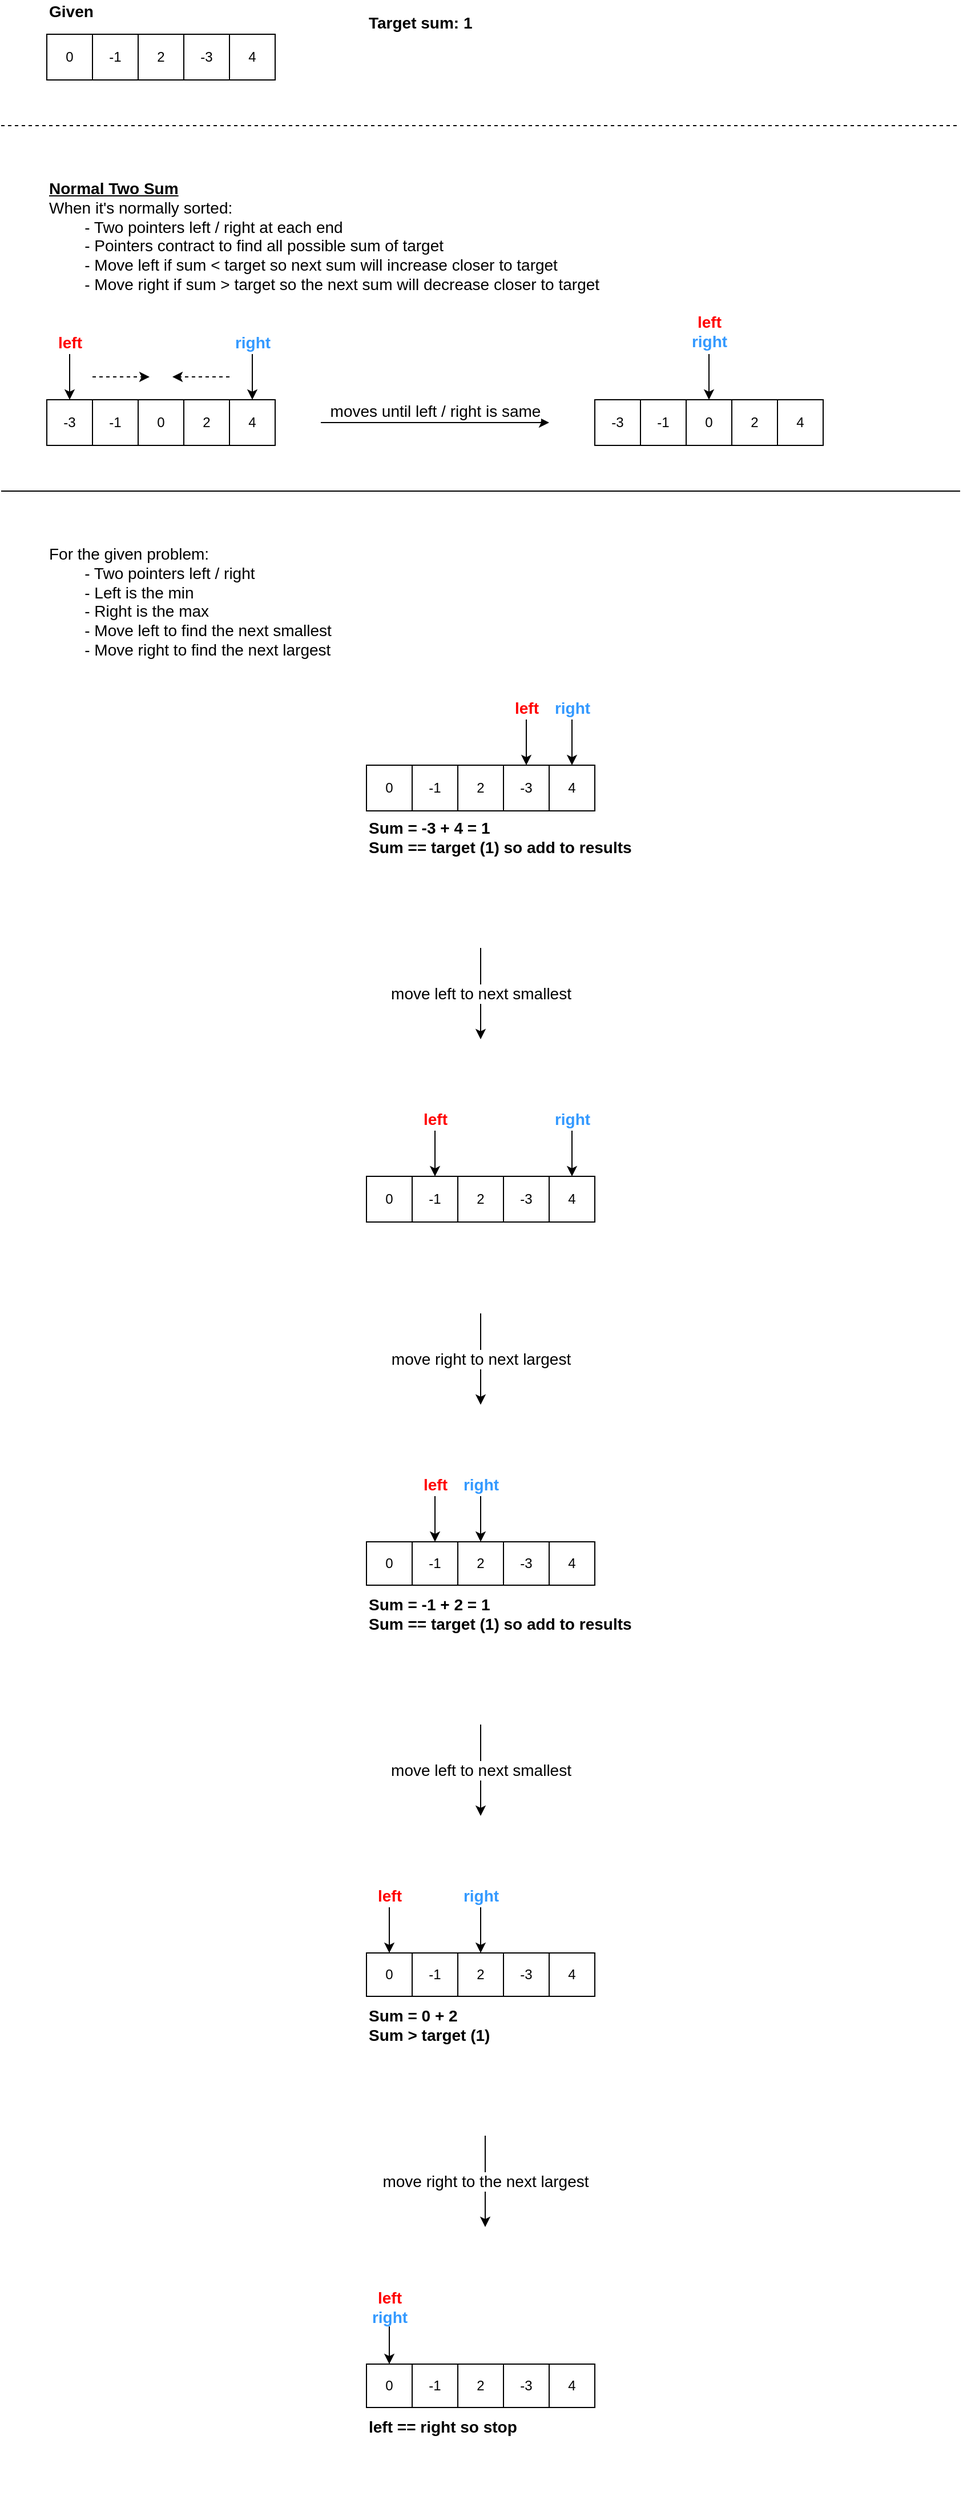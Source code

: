 <mxfile version="14.9.2" type="device" pages="3"><diagram id="GbCc5K4q3Yhyi9swN5Fx" name="Page-1"><mxGraphModel dx="1422" dy="832" grid="1" gridSize="10" guides="1" tooltips="1" connect="1" arrows="1" fold="1" page="1" pageScale="1" pageWidth="850" pageHeight="1100" math="0" shadow="0"><root><mxCell id="0"/><mxCell id="1" parent="0"/><mxCell id="HMEq5nTeN6VQjFNU1mB4-1" value="0" style="rounded=0;whiteSpace=wrap;html=1;" parent="1" vertex="1"><mxGeometry x="40" y="40" width="40" height="40" as="geometry"/></mxCell><mxCell id="HMEq5nTeN6VQjFNU1mB4-2" value="-1" style="rounded=0;whiteSpace=wrap;html=1;" parent="1" vertex="1"><mxGeometry x="80" y="40" width="40" height="40" as="geometry"/></mxCell><mxCell id="HMEq5nTeN6VQjFNU1mB4-3" value="2" style="rounded=0;whiteSpace=wrap;html=1;" parent="1" vertex="1"><mxGeometry x="120" y="40" width="40" height="40" as="geometry"/></mxCell><mxCell id="HMEq5nTeN6VQjFNU1mB4-4" value="-3" style="rounded=0;whiteSpace=wrap;html=1;" parent="1" vertex="1"><mxGeometry x="160" y="40" width="40" height="40" as="geometry"/></mxCell><mxCell id="HMEq5nTeN6VQjFNU1mB4-5" value="4" style="rounded=0;whiteSpace=wrap;html=1;" parent="1" vertex="1"><mxGeometry x="200" y="40" width="40" height="40" as="geometry"/></mxCell><mxCell id="HMEq5nTeN6VQjFNU1mB4-7" value="Given" style="text;html=1;strokeColor=none;fillColor=none;align=left;verticalAlign=middle;whiteSpace=wrap;rounded=0;fontStyle=1;fontSize=14;" parent="1" vertex="1"><mxGeometry x="40" y="10" width="40" height="20" as="geometry"/></mxCell><mxCell id="HMEq5nTeN6VQjFNU1mB4-8" value="0" style="rounded=0;whiteSpace=wrap;html=1;" parent="1" vertex="1"><mxGeometry x="120" y="360" width="40" height="40" as="geometry"/></mxCell><mxCell id="HMEq5nTeN6VQjFNU1mB4-9" value="-1" style="rounded=0;whiteSpace=wrap;html=1;" parent="1" vertex="1"><mxGeometry x="80" y="360" width="40" height="40" as="geometry"/></mxCell><mxCell id="HMEq5nTeN6VQjFNU1mB4-10" value="2" style="rounded=0;whiteSpace=wrap;html=1;" parent="1" vertex="1"><mxGeometry x="160" y="360" width="40" height="40" as="geometry"/></mxCell><mxCell id="HMEq5nTeN6VQjFNU1mB4-11" value="-3" style="rounded=0;whiteSpace=wrap;html=1;" parent="1" vertex="1"><mxGeometry x="40" y="360" width="40" height="40" as="geometry"/></mxCell><mxCell id="HMEq5nTeN6VQjFNU1mB4-12" value="4" style="rounded=0;whiteSpace=wrap;html=1;" parent="1" vertex="1"><mxGeometry x="200" y="360" width="40" height="40" as="geometry"/></mxCell><mxCell id="HMEq5nTeN6VQjFNU1mB4-13" value="&lt;span&gt;&lt;b&gt;&lt;u&gt;Normal Two Sum&lt;/u&gt;&lt;/b&gt;&lt;br&gt;When it's normally sorted:&lt;br&gt;&lt;span style=&quot;white-space: pre&quot;&gt;&#9;&lt;/span&gt;- Two pointers left / right at each end&lt;br&gt;&lt;span style=&quot;white-space: pre&quot;&gt;&#9;&lt;/span&gt;- Pointers contract to find all possible sum of target&lt;br&gt;&lt;span style=&quot;white-space: pre&quot;&gt;&#9;&lt;/span&gt;- Move left if sum &amp;lt; target so next sum will increase closer to target&lt;br&gt;&lt;span style=&quot;white-space: pre&quot;&gt;&#9;&lt;/span&gt;- Move right if sum &amp;gt; target so the next sum will decrease closer to target&amp;nbsp;&lt;/span&gt;" style="text;html=1;strokeColor=none;fillColor=none;align=left;verticalAlign=top;whiteSpace=wrap;rounded=0;fontStyle=0;fontSize=14;spacingTop=0;" parent="1" vertex="1"><mxGeometry x="40" y="160" width="800" height="120" as="geometry"/></mxCell><mxCell id="HMEq5nTeN6VQjFNU1mB4-15" value="&lt;font color=&quot;#ff0000&quot;&gt;left&lt;/font&gt;" style="endArrow=classic;html=1;fontStyle=1;fontSize=14;" parent="1" edge="1"><mxGeometry x="-1" y="-10" width="50" height="50" relative="1" as="geometry"><mxPoint x="60" y="320" as="sourcePoint"/><mxPoint x="60" y="360" as="targetPoint"/><mxPoint x="10" y="-10" as="offset"/></mxGeometry></mxCell><mxCell id="HMEq5nTeN6VQjFNU1mB4-16" value="&lt;font color=&quot;#3399ff&quot;&gt;right&lt;/font&gt;" style="endArrow=classic;html=1;entryX=0.5;entryY=0;entryDx=0;entryDy=0;fontStyle=1;fontSize=14;" parent="1" target="HMEq5nTeN6VQjFNU1mB4-12" edge="1"><mxGeometry x="-1" y="-10" width="50" height="50" relative="1" as="geometry"><mxPoint x="220" y="320" as="sourcePoint"/><mxPoint x="239" y="360" as="targetPoint"/><mxPoint x="10" y="-10" as="offset"/></mxGeometry></mxCell><mxCell id="HMEq5nTeN6VQjFNU1mB4-17" value="" style="endArrow=classic;html=1;fontSize=14;dashed=1;" parent="1" edge="1"><mxGeometry width="50" height="50" relative="1" as="geometry"><mxPoint x="80" y="340" as="sourcePoint"/><mxPoint x="130" y="340" as="targetPoint"/></mxGeometry></mxCell><mxCell id="HMEq5nTeN6VQjFNU1mB4-18" value="" style="endArrow=classic;html=1;fontSize=14;dashed=1;" parent="1" edge="1"><mxGeometry width="50" height="50" relative="1" as="geometry"><mxPoint x="200" y="340" as="sourcePoint"/><mxPoint x="150" y="340" as="targetPoint"/></mxGeometry></mxCell><mxCell id="HMEq5nTeN6VQjFNU1mB4-20" value="0" style="rounded=0;whiteSpace=wrap;html=1;" parent="1" vertex="1"><mxGeometry x="600" y="360" width="40" height="40" as="geometry"/></mxCell><mxCell id="HMEq5nTeN6VQjFNU1mB4-21" value="-1" style="rounded=0;whiteSpace=wrap;html=1;" parent="1" vertex="1"><mxGeometry x="560" y="360" width="40" height="40" as="geometry"/></mxCell><mxCell id="HMEq5nTeN6VQjFNU1mB4-22" value="2" style="rounded=0;whiteSpace=wrap;html=1;" parent="1" vertex="1"><mxGeometry x="640" y="360" width="40" height="40" as="geometry"/></mxCell><mxCell id="HMEq5nTeN6VQjFNU1mB4-23" value="-3" style="rounded=0;whiteSpace=wrap;html=1;" parent="1" vertex="1"><mxGeometry x="520" y="360" width="40" height="40" as="geometry"/></mxCell><mxCell id="HMEq5nTeN6VQjFNU1mB4-24" value="4" style="rounded=0;whiteSpace=wrap;html=1;" parent="1" vertex="1"><mxGeometry x="680" y="360" width="40" height="40" as="geometry"/></mxCell><mxCell id="HMEq5nTeN6VQjFNU1mB4-25" value="&lt;font color=&quot;#ff0000&quot;&gt;left&lt;/font&gt;&lt;br&gt;&lt;font color=&quot;#3399ff&quot;&gt;right&lt;/font&gt;" style="endArrow=classic;html=1;entryX=0.5;entryY=0;entryDx=0;entryDy=0;fontStyle=1;fontSize=14;" parent="1" target="HMEq5nTeN6VQjFNU1mB4-20" edge="1"><mxGeometry x="-1" y="-20" width="50" height="50" relative="1" as="geometry"><mxPoint x="620" y="320" as="sourcePoint"/><mxPoint x="1040" y="430" as="targetPoint"/><mxPoint x="20" y="-20" as="offset"/></mxGeometry></mxCell><mxCell id="HMEq5nTeN6VQjFNU1mB4-29" value="moves until left / right is same" style="endArrow=classic;html=1;fontSize=14;" parent="1" edge="1"><mxGeometry y="10" width="50" height="50" relative="1" as="geometry"><mxPoint x="280" y="380" as="sourcePoint"/><mxPoint x="480" y="380" as="targetPoint"/><mxPoint as="offset"/></mxGeometry></mxCell><mxCell id="HMEq5nTeN6VQjFNU1mB4-30" value="For the given problem:&lt;br&gt;&lt;span style=&quot;white-space: pre&quot;&gt;&#9;&lt;/span&gt;- Two pointers left / right&lt;br&gt;&lt;span style=&quot;white-space: pre&quot;&gt;&#9;&lt;/span&gt;- Left is the min&lt;br&gt;&lt;span style=&quot;white-space: pre&quot;&gt;&#9;&lt;/span&gt;- Right is the max&lt;br&gt;&lt;span style=&quot;white-space: pre&quot;&gt;&#9;&lt;/span&gt;- Move left to find the next smallest&lt;br&gt;&lt;span style=&quot;white-space: pre&quot;&gt;&#9;&lt;/span&gt;- Move right to find the next largest" style="text;html=1;strokeColor=none;fillColor=none;align=left;verticalAlign=top;whiteSpace=wrap;rounded=0;fontStyle=0;fontSize=14;" parent="1" vertex="1"><mxGeometry x="40" y="480" width="480" height="120" as="geometry"/></mxCell><mxCell id="HMEq5nTeN6VQjFNU1mB4-31" value="0" style="rounded=0;whiteSpace=wrap;html=1;" parent="1" vertex="1"><mxGeometry x="320" y="680" width="40" height="40" as="geometry"/></mxCell><mxCell id="HMEq5nTeN6VQjFNU1mB4-32" value="-1" style="rounded=0;whiteSpace=wrap;html=1;" parent="1" vertex="1"><mxGeometry x="360" y="680" width="40" height="40" as="geometry"/></mxCell><mxCell id="HMEq5nTeN6VQjFNU1mB4-33" value="2" style="rounded=0;whiteSpace=wrap;html=1;" parent="1" vertex="1"><mxGeometry x="400" y="680" width="40" height="40" as="geometry"/></mxCell><mxCell id="HMEq5nTeN6VQjFNU1mB4-34" value="-3" style="rounded=0;whiteSpace=wrap;html=1;" parent="1" vertex="1"><mxGeometry x="440" y="680" width="40" height="40" as="geometry"/></mxCell><mxCell id="HMEq5nTeN6VQjFNU1mB4-35" value="4" style="rounded=0;whiteSpace=wrap;html=1;" parent="1" vertex="1"><mxGeometry x="480" y="680" width="40" height="40" as="geometry"/></mxCell><mxCell id="HMEq5nTeN6VQjFNU1mB4-36" value="" style="endArrow=none;html=1;fontSize=14;" parent="1" edge="1"><mxGeometry width="50" height="50" relative="1" as="geometry"><mxPoint y="440" as="sourcePoint"/><mxPoint x="840" y="440" as="targetPoint"/></mxGeometry></mxCell><mxCell id="HMEq5nTeN6VQjFNU1mB4-37" value="" style="endArrow=none;dashed=1;html=1;fontSize=14;" parent="1" edge="1"><mxGeometry width="50" height="50" relative="1" as="geometry"><mxPoint y="120" as="sourcePoint"/><mxPoint x="840" y="120" as="targetPoint"/></mxGeometry></mxCell><mxCell id="HMEq5nTeN6VQjFNU1mB4-39" value="&lt;font color=&quot;#ff0000&quot;&gt;left&lt;/font&gt;" style="endArrow=classic;html=1;entryX=0.5;entryY=0;entryDx=0;entryDy=0;fontStyle=1;fontSize=14;" parent="1" target="HMEq5nTeN6VQjFNU1mB4-34" edge="1"><mxGeometry x="-1" y="-10" width="50" height="50" relative="1" as="geometry"><mxPoint x="460" y="640" as="sourcePoint"/><mxPoint x="340" y="660" as="targetPoint"/><mxPoint x="10" y="-10" as="offset"/></mxGeometry></mxCell><mxCell id="HMEq5nTeN6VQjFNU1mB4-40" value="&lt;font color=&quot;#3399ff&quot;&gt;right&lt;/font&gt;" style="endArrow=classic;html=1;entryX=0.5;entryY=0;entryDx=0;entryDy=0;fontStyle=1;fontSize=14;" parent="1" target="HMEq5nTeN6VQjFNU1mB4-35" edge="1"><mxGeometry x="-1" y="-10" width="50" height="50" relative="1" as="geometry"><mxPoint x="500" y="640" as="sourcePoint"/><mxPoint x="529" y="370" as="targetPoint"/><mxPoint x="10" y="-10" as="offset"/></mxGeometry></mxCell><mxCell id="HMEq5nTeN6VQjFNU1mB4-41" value="0" style="rounded=0;whiteSpace=wrap;html=1;" parent="1" vertex="1"><mxGeometry x="320" y="1040" width="40" height="40" as="geometry"/></mxCell><mxCell id="HMEq5nTeN6VQjFNU1mB4-42" value="-1" style="rounded=0;whiteSpace=wrap;html=1;" parent="1" vertex="1"><mxGeometry x="360" y="1040" width="40" height="40" as="geometry"/></mxCell><mxCell id="HMEq5nTeN6VQjFNU1mB4-43" value="2" style="rounded=0;whiteSpace=wrap;html=1;" parent="1" vertex="1"><mxGeometry x="400" y="1040" width="40" height="40" as="geometry"/></mxCell><mxCell id="HMEq5nTeN6VQjFNU1mB4-44" value="-3" style="rounded=0;whiteSpace=wrap;html=1;" parent="1" vertex="1"><mxGeometry x="440" y="1040" width="40" height="40" as="geometry"/></mxCell><mxCell id="HMEq5nTeN6VQjFNU1mB4-45" value="4" style="rounded=0;whiteSpace=wrap;html=1;" parent="1" vertex="1"><mxGeometry x="480" y="1040" width="40" height="40" as="geometry"/></mxCell><mxCell id="HMEq5nTeN6VQjFNU1mB4-46" value="&lt;font color=&quot;#ff0000&quot;&gt;left&lt;/font&gt;" style="endArrow=classic;html=1;fontStyle=1;fontSize=14;" parent="1" edge="1"><mxGeometry x="-1" y="-10" width="50" height="50" relative="1" as="geometry"><mxPoint x="380" y="1000" as="sourcePoint"/><mxPoint x="380" y="1040" as="targetPoint"/><mxPoint x="10" y="-10" as="offset"/></mxGeometry></mxCell><mxCell id="HMEq5nTeN6VQjFNU1mB4-47" value="&lt;font color=&quot;#3399ff&quot;&gt;right&lt;/font&gt;" style="endArrow=classic;html=1;entryX=0.5;entryY=0;entryDx=0;entryDy=0;fontStyle=1;fontSize=14;" parent="1" target="HMEq5nTeN6VQjFNU1mB4-45" edge="1"><mxGeometry x="-1" y="-10" width="50" height="50" relative="1" as="geometry"><mxPoint x="500" y="1000" as="sourcePoint"/><mxPoint x="529" y="730" as="targetPoint"/><mxPoint x="10" y="-10" as="offset"/></mxGeometry></mxCell><mxCell id="HMEq5nTeN6VQjFNU1mB4-49" value="Target sum: 1" style="text;html=1;strokeColor=none;fillColor=none;align=left;verticalAlign=middle;whiteSpace=wrap;rounded=0;fontStyle=1;fontSize=14;" parent="1" vertex="1"><mxGeometry x="320" y="20" width="110" height="20" as="geometry"/></mxCell><mxCell id="HMEq5nTeN6VQjFNU1mB4-50" value="Sum = -3 + 4 = 1&lt;br&gt;Sum == target (1) so add to results" style="text;html=1;strokeColor=none;fillColor=none;align=left;verticalAlign=top;whiteSpace=wrap;rounded=0;fontSize=14;fontStyle=1" parent="1" vertex="1"><mxGeometry x="320" y="720" width="240" height="80" as="geometry"/></mxCell><mxCell id="HMEq5nTeN6VQjFNU1mB4-52" value="move left to next smallest" style="endArrow=classic;html=1;fontSize=14;" parent="1" edge="1"><mxGeometry width="50" height="50" relative="1" as="geometry"><mxPoint x="420" y="840" as="sourcePoint"/><mxPoint x="420" y="920" as="targetPoint"/><mxPoint as="offset"/></mxGeometry></mxCell><mxCell id="HMEq5nTeN6VQjFNU1mB4-54" value="0" style="rounded=0;whiteSpace=wrap;html=1;" parent="1" vertex="1"><mxGeometry x="320" y="1360" width="40" height="38" as="geometry"/></mxCell><mxCell id="HMEq5nTeN6VQjFNU1mB4-55" value="-1" style="rounded=0;whiteSpace=wrap;html=1;" parent="1" vertex="1"><mxGeometry x="360" y="1360" width="40" height="38" as="geometry"/></mxCell><mxCell id="HMEq5nTeN6VQjFNU1mB4-56" value="2" style="rounded=0;whiteSpace=wrap;html=1;" parent="1" vertex="1"><mxGeometry x="400" y="1360" width="40" height="38" as="geometry"/></mxCell><mxCell id="HMEq5nTeN6VQjFNU1mB4-57" value="-3" style="rounded=0;whiteSpace=wrap;html=1;" parent="1" vertex="1"><mxGeometry x="440" y="1360" width="40" height="38" as="geometry"/></mxCell><mxCell id="HMEq5nTeN6VQjFNU1mB4-58" value="4" style="rounded=0;whiteSpace=wrap;html=1;" parent="1" vertex="1"><mxGeometry x="480" y="1360" width="40" height="38" as="geometry"/></mxCell><mxCell id="HMEq5nTeN6VQjFNU1mB4-59" value="&lt;font color=&quot;#ff0000&quot;&gt;left&lt;/font&gt;" style="endArrow=classic;html=1;fontStyle=1;fontSize=14;" parent="1" edge="1"><mxGeometry x="-1" y="-10" width="50" height="50" relative="1" as="geometry"><mxPoint x="380" y="1320" as="sourcePoint"/><mxPoint x="380" y="1360" as="targetPoint"/><mxPoint x="10" y="-10" as="offset"/></mxGeometry></mxCell><mxCell id="HMEq5nTeN6VQjFNU1mB4-60" value="&lt;font color=&quot;#3399ff&quot;&gt;right&lt;/font&gt;" style="endArrow=classic;html=1;fontStyle=1;fontSize=14;" parent="1" edge="1"><mxGeometry x="-1" y="-10" width="50" height="50" relative="1" as="geometry"><mxPoint x="420" y="1320" as="sourcePoint"/><mxPoint x="420" y="1360" as="targetPoint"/><mxPoint x="10" y="-10" as="offset"/></mxGeometry></mxCell><mxCell id="HMEq5nTeN6VQjFNU1mB4-62" value="Sum = -1 + 2 = 1&lt;br&gt;Sum == target (1) so add to results" style="text;html=1;strokeColor=none;fillColor=none;align=left;verticalAlign=top;whiteSpace=wrap;rounded=0;fontSize=14;fontStyle=1" parent="1" vertex="1"><mxGeometry x="320" y="1400" width="240" height="78" as="geometry"/></mxCell><mxCell id="HMEq5nTeN6VQjFNU1mB4-63" value="0" style="rounded=0;whiteSpace=wrap;html=1;" parent="1" vertex="1"><mxGeometry x="320" y="1720" width="40" height="38" as="geometry"/></mxCell><mxCell id="HMEq5nTeN6VQjFNU1mB4-64" value="-1" style="rounded=0;whiteSpace=wrap;html=1;" parent="1" vertex="1"><mxGeometry x="360" y="1720" width="40" height="38" as="geometry"/></mxCell><mxCell id="HMEq5nTeN6VQjFNU1mB4-65" value="2" style="rounded=0;whiteSpace=wrap;html=1;" parent="1" vertex="1"><mxGeometry x="400" y="1720" width="40" height="38" as="geometry"/></mxCell><mxCell id="HMEq5nTeN6VQjFNU1mB4-66" value="-3" style="rounded=0;whiteSpace=wrap;html=1;" parent="1" vertex="1"><mxGeometry x="440" y="1720" width="40" height="38" as="geometry"/></mxCell><mxCell id="HMEq5nTeN6VQjFNU1mB4-67" value="4" style="rounded=0;whiteSpace=wrap;html=1;" parent="1" vertex="1"><mxGeometry x="480" y="1720" width="40" height="38" as="geometry"/></mxCell><mxCell id="HMEq5nTeN6VQjFNU1mB4-68" value="&lt;font color=&quot;#ff0000&quot;&gt;left&lt;/font&gt;" style="endArrow=classic;html=1;fontStyle=1;fontSize=14;entryX=0.5;entryY=0;entryDx=0;entryDy=0;" parent="1" target="HMEq5nTeN6VQjFNU1mB4-63" edge="1"><mxGeometry x="-1" y="-10" width="50" height="50" relative="1" as="geometry"><mxPoint x="340" y="1680" as="sourcePoint"/><mxPoint x="380" y="1720" as="targetPoint"/><mxPoint x="10" y="-10" as="offset"/></mxGeometry></mxCell><mxCell id="HMEq5nTeN6VQjFNU1mB4-69" value="&lt;font color=&quot;#3399ff&quot;&gt;right&lt;/font&gt;" style="endArrow=classic;html=1;fontStyle=1;fontSize=14;entryX=0.5;entryY=0;entryDx=0;entryDy=0;" parent="1" target="HMEq5nTeN6VQjFNU1mB4-65" edge="1"><mxGeometry x="-1" y="-10" width="50" height="50" relative="1" as="geometry"><mxPoint x="420" y="1680" as="sourcePoint"/><mxPoint x="420" y="1720" as="targetPoint"/><mxPoint x="10" y="-10" as="offset"/></mxGeometry></mxCell><mxCell id="HMEq5nTeN6VQjFNU1mB4-70" value="Sum = 0 + 2&lt;br&gt;Sum &amp;gt; target (1)" style="text;html=1;strokeColor=none;fillColor=none;align=left;verticalAlign=top;whiteSpace=wrap;rounded=0;fontSize=14;fontStyle=1" parent="1" vertex="1"><mxGeometry x="320" y="1760" width="240" height="78" as="geometry"/></mxCell><mxCell id="HMEq5nTeN6VQjFNU1mB4-72" value="move right to next largest" style="endArrow=classic;html=1;fontSize=14;" parent="1" edge="1"><mxGeometry width="50" height="50" relative="1" as="geometry"><mxPoint x="420" y="1160" as="sourcePoint"/><mxPoint x="420" y="1240" as="targetPoint"/><mxPoint as="offset"/></mxGeometry></mxCell><mxCell id="HMEq5nTeN6VQjFNU1mB4-74" value="move left to next smallest" style="endArrow=classic;html=1;fontSize=14;" parent="1" edge="1"><mxGeometry width="50" height="50" relative="1" as="geometry"><mxPoint x="420" y="1520" as="sourcePoint"/><mxPoint x="420" y="1600" as="targetPoint"/><mxPoint as="offset"/></mxGeometry></mxCell><mxCell id="HMEq5nTeN6VQjFNU1mB4-75" value="move right to the next largest" style="endArrow=classic;html=1;fontSize=14;" parent="1" edge="1"><mxGeometry width="50" height="50" relative="1" as="geometry"><mxPoint x="424" y="1880" as="sourcePoint"/><mxPoint x="424" y="1960" as="targetPoint"/><mxPoint as="offset"/></mxGeometry></mxCell><mxCell id="HMEq5nTeN6VQjFNU1mB4-76" value="0" style="rounded=0;whiteSpace=wrap;html=1;" parent="1" vertex="1"><mxGeometry x="320" y="2080" width="40" height="38" as="geometry"/></mxCell><mxCell id="HMEq5nTeN6VQjFNU1mB4-77" value="-1" style="rounded=0;whiteSpace=wrap;html=1;" parent="1" vertex="1"><mxGeometry x="360" y="2080" width="40" height="38" as="geometry"/></mxCell><mxCell id="HMEq5nTeN6VQjFNU1mB4-78" value="2" style="rounded=0;whiteSpace=wrap;html=1;" parent="1" vertex="1"><mxGeometry x="400" y="2080" width="40" height="38" as="geometry"/></mxCell><mxCell id="HMEq5nTeN6VQjFNU1mB4-79" value="-3" style="rounded=0;whiteSpace=wrap;html=1;" parent="1" vertex="1"><mxGeometry x="440" y="2080" width="40" height="38" as="geometry"/></mxCell><mxCell id="HMEq5nTeN6VQjFNU1mB4-80" value="4" style="rounded=0;whiteSpace=wrap;html=1;" parent="1" vertex="1"><mxGeometry x="480" y="2080" width="40" height="38" as="geometry"/></mxCell><mxCell id="HMEq5nTeN6VQjFNU1mB4-83" value="left == right so stop" style="text;html=1;strokeColor=none;fillColor=none;align=left;verticalAlign=top;whiteSpace=wrap;rounded=0;fontSize=14;fontStyle=1" parent="1" vertex="1"><mxGeometry x="320" y="2120" width="240" height="78" as="geometry"/></mxCell><mxCell id="HMEq5nTeN6VQjFNU1mB4-84" value="&lt;font color=&quot;#ff0000&quot;&gt;left&lt;/font&gt;&lt;br&gt;&lt;font color=&quot;#3399ff&quot;&gt;right&lt;/font&gt;" style="endArrow=classic;html=1;fontStyle=1;fontSize=14;entryX=0.5;entryY=0;entryDx=0;entryDy=0;" parent="1" target="HMEq5nTeN6VQjFNU1mB4-76" edge="1"><mxGeometry x="-1" y="-10" width="50" height="50" relative="1" as="geometry"><mxPoint x="340" y="2040" as="sourcePoint"/><mxPoint x="250" y="2116" as="targetPoint"/><mxPoint x="10" y="-10" as="offset"/></mxGeometry></mxCell></root></mxGraphModel></diagram><diagram id="Ya7NsUaWGlKdHJJlTl-e" name="next_left"><mxGraphModel dx="1422" dy="832" grid="1" gridSize="10" guides="1" tooltips="1" connect="1" arrows="1" fold="1" page="1" pageScale="1" pageWidth="850" pageHeight="1100" math="0" shadow="0"><root><mxCell id="NScjqN5zCWomtjqETge0-0"/><mxCell id="NScjqN5zCWomtjqETge0-1" parent="NScjqN5zCWomtjqETge0-0"/><mxCell id="bIxiV2p3rgcmT9L1NuMM-0" value="0" style="rounded=0;whiteSpace=wrap;html=1;" parent="NScjqN5zCWomtjqETge0-1" vertex="1"><mxGeometry x="40" y="160" width="40" height="40" as="geometry"/></mxCell><mxCell id="bIxiV2p3rgcmT9L1NuMM-1" value="-1" style="rounded=0;whiteSpace=wrap;html=1;" parent="NScjqN5zCWomtjqETge0-1" vertex="1"><mxGeometry x="80" y="160" width="40" height="40" as="geometry"/></mxCell><mxCell id="bIxiV2p3rgcmT9L1NuMM-2" value="2" style="rounded=0;whiteSpace=wrap;html=1;" parent="NScjqN5zCWomtjqETge0-1" vertex="1"><mxGeometry x="120" y="160" width="40" height="40" as="geometry"/></mxCell><mxCell id="bIxiV2p3rgcmT9L1NuMM-3" value="-3" style="rounded=0;whiteSpace=wrap;html=1;" parent="NScjqN5zCWomtjqETge0-1" vertex="1"><mxGeometry x="160" y="160" width="40" height="40" as="geometry"/></mxCell><mxCell id="bIxiV2p3rgcmT9L1NuMM-4" value="4" style="rounded=0;whiteSpace=wrap;html=1;" parent="NScjqN5zCWomtjqETge0-1" vertex="1"><mxGeometry x="200" y="160" width="40" height="40" as="geometry"/></mxCell><mxCell id="bIxiV2p3rgcmT9L1NuMM-5" value="&lt;font color=&quot;#ff0000&quot;&gt;left&lt;/font&gt;" style="endArrow=classic;html=1;entryX=0.5;entryY=0;entryDx=0;entryDy=0;fontStyle=1;fontSize=14;" parent="NScjqN5zCWomtjqETge0-1" target="bIxiV2p3rgcmT9L1NuMM-3" edge="1"><mxGeometry x="-1" y="-10" width="50" height="50" relative="1" as="geometry"><mxPoint x="180" y="120" as="sourcePoint"/><mxPoint x="60" y="140" as="targetPoint"/><mxPoint x="10" y="-10" as="offset"/></mxGeometry></mxCell><mxCell id="bIxiV2p3rgcmT9L1NuMM-7" value="&lt;b&gt;Case 1&lt;/b&gt;" style="text;html=1;strokeColor=none;fillColor=none;align=left;verticalAlign=middle;whiteSpace=wrap;rounded=0;fontSize=14;fontStyle=0" parent="NScjqN5zCWomtjqETge0-1" vertex="1"><mxGeometry x="40" y="40" width="80" height="20" as="geometry"/></mxCell><mxCell id="bIxiV2p3rgcmT9L1NuMM-8" value="" style="endArrow=classic;html=1;fontSize=14;dashed=1;" parent="NScjqN5zCWomtjqETge0-1" edge="1"><mxGeometry width="50" height="50" relative="1" as="geometry"><mxPoint x="170" y="140" as="sourcePoint"/><mxPoint x="40" y="140" as="targetPoint"/></mxGeometry></mxCell><mxCell id="bIxiV2p3rgcmT9L1NuMM-9" value="0" style="rounded=0;whiteSpace=wrap;html=1;" parent="NScjqN5zCWomtjqETge0-1" vertex="1"><mxGeometry x="480" y="160" width="40" height="40" as="geometry"/></mxCell><mxCell id="bIxiV2p3rgcmT9L1NuMM-10" value="-1" style="rounded=0;whiteSpace=wrap;html=1;" parent="NScjqN5zCWomtjqETge0-1" vertex="1"><mxGeometry x="520" y="160" width="40" height="40" as="geometry"/></mxCell><mxCell id="bIxiV2p3rgcmT9L1NuMM-11" value="2" style="rounded=0;whiteSpace=wrap;html=1;" parent="NScjqN5zCWomtjqETge0-1" vertex="1"><mxGeometry x="560" y="160" width="40" height="40" as="geometry"/></mxCell><mxCell id="bIxiV2p3rgcmT9L1NuMM-12" value="-3" style="rounded=0;whiteSpace=wrap;html=1;" parent="NScjqN5zCWomtjqETge0-1" vertex="1"><mxGeometry x="600" y="160" width="40" height="40" as="geometry"/></mxCell><mxCell id="bIxiV2p3rgcmT9L1NuMM-13" value="4" style="rounded=0;whiteSpace=wrap;html=1;" parent="NScjqN5zCWomtjqETge0-1" vertex="1"><mxGeometry x="640" y="160" width="40" height="40" as="geometry"/></mxCell><mxCell id="bIxiV2p3rgcmT9L1NuMM-14" value="&lt;font color=&quot;#ff0000&quot;&gt;left&lt;/font&gt;" style="endArrow=classic;html=1;entryX=0.5;entryY=0;entryDx=0;entryDy=0;fontStyle=1;fontSize=14;" parent="NScjqN5zCWomtjqETge0-1" target="bIxiV2p3rgcmT9L1NuMM-10" edge="1"><mxGeometry x="-1" y="-10" width="50" height="50" relative="1" as="geometry"><mxPoint x="540" y="120" as="sourcePoint"/><mxPoint x="500" y="140" as="targetPoint"/><mxPoint x="10" y="-10" as="offset"/></mxGeometry></mxCell><mxCell id="bIxiV2p3rgcmT9L1NuMM-16" value="" style="endArrow=classic;html=1;dashed=1;fontSize=14;" parent="NScjqN5zCWomtjqETge0-1" edge="1"><mxGeometry width="50" height="50" relative="1" as="geometry"><mxPoint x="320" y="180" as="sourcePoint"/><mxPoint x="400" y="180" as="targetPoint"/></mxGeometry></mxCell><mxCell id="bIxiV2p3rgcmT9L1NuMM-25" value="0" style="rounded=0;whiteSpace=wrap;html=1;" parent="NScjqN5zCWomtjqETge0-1" vertex="1"><mxGeometry x="480" y="400" width="40" height="40" as="geometry"/></mxCell><mxCell id="bIxiV2p3rgcmT9L1NuMM-26" value="-1" style="rounded=0;whiteSpace=wrap;html=1;" parent="NScjqN5zCWomtjqETge0-1" vertex="1"><mxGeometry x="520" y="400" width="40" height="40" as="geometry"/></mxCell><mxCell id="bIxiV2p3rgcmT9L1NuMM-27" value="2" style="rounded=0;whiteSpace=wrap;html=1;" parent="NScjqN5zCWomtjqETge0-1" vertex="1"><mxGeometry x="560" y="400" width="40" height="40" as="geometry"/></mxCell><mxCell id="bIxiV2p3rgcmT9L1NuMM-28" value="-3" style="rounded=0;whiteSpace=wrap;html=1;" parent="NScjqN5zCWomtjqETge0-1" vertex="1"><mxGeometry x="600" y="400" width="40" height="40" as="geometry"/></mxCell><mxCell id="bIxiV2p3rgcmT9L1NuMM-29" value="4" style="rounded=0;whiteSpace=wrap;html=1;" parent="NScjqN5zCWomtjqETge0-1" vertex="1"><mxGeometry x="640" y="400" width="40" height="40" as="geometry"/></mxCell><mxCell id="bIxiV2p3rgcmT9L1NuMM-30" value="&lt;font color=&quot;#ff0000&quot;&gt;left&lt;/font&gt;" style="endArrow=classic;html=1;entryX=0.5;entryY=0;entryDx=0;entryDy=0;fontStyle=1;fontSize=14;" parent="NScjqN5zCWomtjqETge0-1" target="bIxiV2p3rgcmT9L1NuMM-25" edge="1"><mxGeometry x="-1" y="-10" width="50" height="50" relative="1" as="geometry"><mxPoint x="500" y="360" as="sourcePoint"/><mxPoint x="500" y="380" as="targetPoint"/><mxPoint x="10" y="-10" as="offset"/></mxGeometry></mxCell><mxCell id="bIxiV2p3rgcmT9L1NuMM-31" value="" style="endArrow=classic;html=1;dashed=1;fontSize=14;" parent="NScjqN5zCWomtjqETge0-1" edge="1"><mxGeometry width="50" height="50" relative="1" as="geometry"><mxPoint x="320" y="420" as="sourcePoint"/><mxPoint x="400" y="420" as="targetPoint"/></mxGeometry></mxCell><mxCell id="bIxiV2p3rgcmT9L1NuMM-32" value="0" style="rounded=0;whiteSpace=wrap;html=1;" parent="NScjqN5zCWomtjqETge0-1" vertex="1"><mxGeometry x="40" y="400" width="40" height="40" as="geometry"/></mxCell><mxCell id="bIxiV2p3rgcmT9L1NuMM-33" value="-1" style="rounded=0;whiteSpace=wrap;html=1;" parent="NScjqN5zCWomtjqETge0-1" vertex="1"><mxGeometry x="80" y="400" width="40" height="40" as="geometry"/></mxCell><mxCell id="bIxiV2p3rgcmT9L1NuMM-34" value="2" style="rounded=0;whiteSpace=wrap;html=1;" parent="NScjqN5zCWomtjqETge0-1" vertex="1"><mxGeometry x="120" y="400" width="40" height="40" as="geometry"/></mxCell><mxCell id="bIxiV2p3rgcmT9L1NuMM-35" value="-3" style="rounded=0;whiteSpace=wrap;html=1;" parent="NScjqN5zCWomtjqETge0-1" vertex="1"><mxGeometry x="160" y="400" width="40" height="40" as="geometry"/></mxCell><mxCell id="bIxiV2p3rgcmT9L1NuMM-36" value="4" style="rounded=0;whiteSpace=wrap;html=1;" parent="NScjqN5zCWomtjqETge0-1" vertex="1"><mxGeometry x="200" y="400" width="40" height="40" as="geometry"/></mxCell><mxCell id="bIxiV2p3rgcmT9L1NuMM-37" value="&lt;font color=&quot;#ff0000&quot;&gt;left&lt;/font&gt;" style="endArrow=classic;html=1;entryX=0.5;entryY=0;entryDx=0;entryDy=0;fontStyle=1;fontSize=14;" parent="NScjqN5zCWomtjqETge0-1" target="bIxiV2p3rgcmT9L1NuMM-33" edge="1"><mxGeometry x="-1" y="-10" width="50" height="50" relative="1" as="geometry"><mxPoint x="100" y="360" as="sourcePoint"/><mxPoint x="60" y="380" as="targetPoint"/><mxPoint x="10" y="-10" as="offset"/></mxGeometry></mxCell><mxCell id="bIxiV2p3rgcmT9L1NuMM-38" value="" style="endArrow=classic;html=1;fontSize=14;dashed=1;" parent="NScjqN5zCWomtjqETge0-1" edge="1"><mxGeometry width="50" height="50" relative="1" as="geometry"><mxPoint x="40" y="380" as="sourcePoint"/><mxPoint x="240" y="380" as="targetPoint"/></mxGeometry></mxCell><mxCell id="bIxiV2p3rgcmT9L1NuMM-40" value="0" style="rounded=0;whiteSpace=wrap;html=1;" parent="NScjqN5zCWomtjqETge0-1" vertex="1"><mxGeometry x="480" y="640" width="40" height="40" as="geometry"/></mxCell><mxCell id="bIxiV2p3rgcmT9L1NuMM-41" value="-1" style="rounded=0;whiteSpace=wrap;html=1;" parent="NScjqN5zCWomtjqETge0-1" vertex="1"><mxGeometry x="520" y="640" width="40" height="40" as="geometry"/></mxCell><mxCell id="bIxiV2p3rgcmT9L1NuMM-42" value="2" style="rounded=0;whiteSpace=wrap;html=1;" parent="NScjqN5zCWomtjqETge0-1" vertex="1"><mxGeometry x="560" y="640" width="40" height="40" as="geometry"/></mxCell><mxCell id="bIxiV2p3rgcmT9L1NuMM-43" value="-3" style="rounded=0;whiteSpace=wrap;html=1;" parent="NScjqN5zCWomtjqETge0-1" vertex="1"><mxGeometry x="600" y="640" width="40" height="40" as="geometry"/></mxCell><mxCell id="bIxiV2p3rgcmT9L1NuMM-44" value="4" style="rounded=0;whiteSpace=wrap;html=1;" parent="NScjqN5zCWomtjqETge0-1" vertex="1"><mxGeometry x="640" y="640" width="40" height="40" as="geometry"/></mxCell><mxCell id="bIxiV2p3rgcmT9L1NuMM-45" value="&lt;font color=&quot;#ff0000&quot;&gt;left&lt;/font&gt;" style="endArrow=classic;html=1;fontStyle=1;fontSize=14;" parent="NScjqN5zCWomtjqETge0-1" edge="1"><mxGeometry x="-1" y="-10" width="50" height="50" relative="1" as="geometry"><mxPoint x="580" y="600" as="sourcePoint"/><mxPoint x="580" y="640" as="targetPoint"/><mxPoint x="10" y="-10" as="offset"/></mxGeometry></mxCell><mxCell id="bIxiV2p3rgcmT9L1NuMM-46" value="" style="endArrow=classic;html=1;dashed=1;fontSize=14;" parent="NScjqN5zCWomtjqETge0-1" edge="1"><mxGeometry width="50" height="50" relative="1" as="geometry"><mxPoint x="320" y="660" as="sourcePoint"/><mxPoint x="400" y="660" as="targetPoint"/></mxGeometry></mxCell><mxCell id="bIxiV2p3rgcmT9L1NuMM-47" value="0" style="rounded=0;whiteSpace=wrap;html=1;" parent="NScjqN5zCWomtjqETge0-1" vertex="1"><mxGeometry x="40" y="640" width="40" height="40" as="geometry"/></mxCell><mxCell id="bIxiV2p3rgcmT9L1NuMM-48" value="-1" style="rounded=0;whiteSpace=wrap;html=1;" parent="NScjqN5zCWomtjqETge0-1" vertex="1"><mxGeometry x="80" y="640" width="40" height="40" as="geometry"/></mxCell><mxCell id="bIxiV2p3rgcmT9L1NuMM-49" value="2" style="rounded=0;whiteSpace=wrap;html=1;" parent="NScjqN5zCWomtjqETge0-1" vertex="1"><mxGeometry x="120" y="640" width="40" height="40" as="geometry"/></mxCell><mxCell id="bIxiV2p3rgcmT9L1NuMM-50" value="-3" style="rounded=0;whiteSpace=wrap;html=1;" parent="NScjqN5zCWomtjqETge0-1" vertex="1"><mxGeometry x="160" y="640" width="40" height="40" as="geometry"/></mxCell><mxCell id="bIxiV2p3rgcmT9L1NuMM-51" value="4" style="rounded=0;whiteSpace=wrap;html=1;" parent="NScjqN5zCWomtjqETge0-1" vertex="1"><mxGeometry x="200" y="640" width="40" height="40" as="geometry"/></mxCell><mxCell id="bIxiV2p3rgcmT9L1NuMM-52" value="&lt;font color=&quot;#ff0000&quot;&gt;left&lt;/font&gt;" style="endArrow=classic;html=1;entryX=0.5;entryY=0;entryDx=0;entryDy=0;fontStyle=1;fontSize=14;" parent="NScjqN5zCWomtjqETge0-1" target="bIxiV2p3rgcmT9L1NuMM-47" edge="1"><mxGeometry x="-1" y="-10" width="50" height="50" relative="1" as="geometry"><mxPoint x="60" y="600" as="sourcePoint"/><mxPoint x="60" y="620" as="targetPoint"/><mxPoint x="10" y="-10" as="offset"/></mxGeometry></mxCell><mxCell id="bIxiV2p3rgcmT9L1NuMM-53" value="" style="endArrow=classic;html=1;fontSize=14;dashed=1;" parent="NScjqN5zCWomtjqETge0-1" edge="1"><mxGeometry width="50" height="50" relative="1" as="geometry"><mxPoint x="70" y="620" as="sourcePoint"/><mxPoint x="240" y="620" as="targetPoint"/></mxGeometry></mxCell><mxCell id="bIxiV2p3rgcmT9L1NuMM-57" value="- Left points to negative number.&lt;br&gt;- Search from left to index 0 for next smallest negatives (excluding 0)" style="text;html=1;strokeColor=none;fillColor=none;align=left;verticalAlign=middle;whiteSpace=wrap;rounded=0;fontSize=14;" parent="NScjqN5zCWomtjqETge0-1" vertex="1"><mxGeometry x="120" y="40" width="720" height="40" as="geometry"/></mxCell><mxCell id="bIxiV2p3rgcmT9L1NuMM-60" value="&lt;b&gt;Case 2&lt;/b&gt;" style="text;html=1;strokeColor=none;fillColor=none;align=left;verticalAlign=middle;whiteSpace=wrap;rounded=0;fontSize=14;fontStyle=0" parent="NScjqN5zCWomtjqETge0-1" vertex="1"><mxGeometry x="40" y="280" width="80" height="20" as="geometry"/></mxCell><mxCell id="bIxiV2p3rgcmT9L1NuMM-61" value="- Left points to negative number.&lt;br&gt;&amp;nbsp;- Search from index 0 to n for the first positive/0. &lt;b&gt;NOTE:&lt;/b&gt; Should only execute once. &lt;i&gt;Case 2 leads to Case 3.&lt;/i&gt;" style="text;html=1;strokeColor=none;fillColor=none;align=left;verticalAlign=middle;whiteSpace=wrap;rounded=0;fontSize=14;" parent="NScjqN5zCWomtjqETge0-1" vertex="1"><mxGeometry x="120" y="280" width="720" height="40" as="geometry"/></mxCell><mxCell id="bIxiV2p3rgcmT9L1NuMM-62" value="&lt;b&gt;Case 3&lt;/b&gt;" style="text;html=1;strokeColor=none;fillColor=none;align=left;verticalAlign=middle;whiteSpace=wrap;rounded=0;fontSize=14;fontStyle=0" parent="NScjqN5zCWomtjqETge0-1" vertex="1"><mxGeometry x="40" y="520" width="80" height="20" as="geometry"/></mxCell><mxCell id="bIxiV2p3rgcmT9L1NuMM-63" value="- Left points to positive number&lt;br&gt;- Search from left to last index for next smallest positive" style="text;html=1;strokeColor=none;fillColor=none;align=left;verticalAlign=middle;whiteSpace=wrap;rounded=0;fontSize=14;" parent="NScjqN5zCWomtjqETge0-1" vertex="1"><mxGeometry x="120" y="520" width="720" height="40" as="geometry"/></mxCell></root></mxGraphModel></diagram><diagram id="qgUYlWagG5qmRUoRqYMy" name="next_right"><mxGraphModel dx="1422" dy="832" grid="1" gridSize="10" guides="1" tooltips="1" connect="1" arrows="1" fold="1" page="1" pageScale="1" pageWidth="850" pageHeight="1100" math="0" shadow="0"><root><mxCell id="D2uRQfq5scpLdZbnLYt4-0"/><mxCell id="D2uRQfq5scpLdZbnLYt4-1" parent="D2uRQfq5scpLdZbnLYt4-0"/><mxCell id="1S3iMOtHdt6XeeI8kPQY-1" value="-1" style="rounded=0;whiteSpace=wrap;html=1;" parent="D2uRQfq5scpLdZbnLYt4-1" vertex="1"><mxGeometry x="80" y="160" width="40" height="40" as="geometry"/></mxCell><mxCell id="1S3iMOtHdt6XeeI8kPQY-2" value="2" style="rounded=0;whiteSpace=wrap;html=1;" parent="D2uRQfq5scpLdZbnLYt4-1" vertex="1"><mxGeometry x="120" y="160" width="40" height="40" as="geometry"/></mxCell><mxCell id="1S3iMOtHdt6XeeI8kPQY-3" value="-3" style="rounded=0;whiteSpace=wrap;html=1;" parent="D2uRQfq5scpLdZbnLYt4-1" vertex="1"><mxGeometry x="160" y="160" width="40" height="40" as="geometry"/></mxCell><mxCell id="1S3iMOtHdt6XeeI8kPQY-4" value="4" style="rounded=0;whiteSpace=wrap;html=1;" parent="D2uRQfq5scpLdZbnLYt4-1" vertex="1"><mxGeometry x="200" y="160" width="40" height="40" as="geometry"/></mxCell><mxCell id="1S3iMOtHdt6XeeI8kPQY-5" value="&lt;font color=&quot;#3399ff&quot;&gt;right&lt;/font&gt;" style="endArrow=classic;html=1;fontStyle=1;fontSize=14;" parent="D2uRQfq5scpLdZbnLYt4-1" edge="1"><mxGeometry x="-1" y="-10" width="50" height="50" relative="1" as="geometry"><mxPoint x="220" y="120" as="sourcePoint"/><mxPoint x="220" y="160" as="targetPoint"/><mxPoint x="10" y="-10" as="offset"/></mxGeometry></mxCell><mxCell id="1S3iMOtHdt6XeeI8kPQY-6" value="&lt;b&gt;Case 1&lt;/b&gt;" style="text;html=1;strokeColor=none;fillColor=none;align=left;verticalAlign=middle;whiteSpace=wrap;rounded=0;fontSize=14;fontStyle=0" parent="D2uRQfq5scpLdZbnLYt4-1" vertex="1"><mxGeometry x="40" y="40" width="80" height="20" as="geometry"/></mxCell><mxCell id="1S3iMOtHdt6XeeI8kPQY-7" value="" style="endArrow=classic;html=1;fontSize=14;dashed=1;" parent="D2uRQfq5scpLdZbnLYt4-1" edge="1"><mxGeometry width="50" height="50" relative="1" as="geometry"><mxPoint x="210" y="140" as="sourcePoint"/><mxPoint x="40" y="140" as="targetPoint"/></mxGeometry></mxCell><mxCell id="1S3iMOtHdt6XeeI8kPQY-9" value="-1" style="rounded=0;whiteSpace=wrap;html=1;" parent="D2uRQfq5scpLdZbnLYt4-1" vertex="1"><mxGeometry x="520" y="160" width="40" height="40" as="geometry"/></mxCell><mxCell id="1S3iMOtHdt6XeeI8kPQY-10" value="2" style="rounded=0;whiteSpace=wrap;html=1;" parent="D2uRQfq5scpLdZbnLYt4-1" vertex="1"><mxGeometry x="560" y="160" width="40" height="40" as="geometry"/></mxCell><mxCell id="1S3iMOtHdt6XeeI8kPQY-11" value="-3" style="rounded=0;whiteSpace=wrap;html=1;" parent="D2uRQfq5scpLdZbnLYt4-1" vertex="1"><mxGeometry x="600" y="160" width="40" height="40" as="geometry"/></mxCell><mxCell id="1S3iMOtHdt6XeeI8kPQY-12" value="4" style="rounded=0;whiteSpace=wrap;html=1;" parent="D2uRQfq5scpLdZbnLYt4-1" vertex="1"><mxGeometry x="640" y="160" width="40" height="40" as="geometry"/></mxCell><mxCell id="1S3iMOtHdt6XeeI8kPQY-14" value="" style="endArrow=classic;html=1;dashed=1;fontSize=14;" parent="D2uRQfq5scpLdZbnLYt4-1" edge="1"><mxGeometry width="50" height="50" relative="1" as="geometry"><mxPoint x="320" y="180" as="sourcePoint"/><mxPoint x="400" y="180" as="targetPoint"/></mxGeometry></mxCell><mxCell id="1S3iMOtHdt6XeeI8kPQY-16" value="-1" style="rounded=0;whiteSpace=wrap;html=1;" parent="D2uRQfq5scpLdZbnLYt4-1" vertex="1"><mxGeometry x="520" y="400" width="40" height="40" as="geometry"/></mxCell><mxCell id="1S3iMOtHdt6XeeI8kPQY-17" value="2" style="rounded=0;whiteSpace=wrap;html=1;" parent="D2uRQfq5scpLdZbnLYt4-1" vertex="1"><mxGeometry x="560" y="400" width="40" height="40" as="geometry"/></mxCell><mxCell id="1S3iMOtHdt6XeeI8kPQY-18" value="-3" style="rounded=0;whiteSpace=wrap;html=1;" parent="D2uRQfq5scpLdZbnLYt4-1" vertex="1"><mxGeometry x="600" y="400" width="40" height="40" as="geometry"/></mxCell><mxCell id="1S3iMOtHdt6XeeI8kPQY-19" value="4" style="rounded=0;whiteSpace=wrap;html=1;" parent="D2uRQfq5scpLdZbnLYt4-1" vertex="1"><mxGeometry x="640" y="400" width="40" height="40" as="geometry"/></mxCell><mxCell id="1S3iMOtHdt6XeeI8kPQY-21" value="" style="endArrow=classic;html=1;dashed=1;fontSize=14;" parent="D2uRQfq5scpLdZbnLYt4-1" edge="1"><mxGeometry width="50" height="50" relative="1" as="geometry"><mxPoint x="320" y="420" as="sourcePoint"/><mxPoint x="400" y="420" as="targetPoint"/></mxGeometry></mxCell><mxCell id="1S3iMOtHdt6XeeI8kPQY-23" value="-1" style="rounded=0;whiteSpace=wrap;html=1;" parent="D2uRQfq5scpLdZbnLYt4-1" vertex="1"><mxGeometry x="80" y="400" width="40" height="40" as="geometry"/></mxCell><mxCell id="1S3iMOtHdt6XeeI8kPQY-24" value="2" style="rounded=0;whiteSpace=wrap;html=1;" parent="D2uRQfq5scpLdZbnLYt4-1" vertex="1"><mxGeometry x="120" y="400" width="40" height="40" as="geometry"/></mxCell><mxCell id="1S3iMOtHdt6XeeI8kPQY-25" value="-3" style="rounded=0;whiteSpace=wrap;html=1;" parent="D2uRQfq5scpLdZbnLYt4-1" vertex="1"><mxGeometry x="160" y="400" width="40" height="40" as="geometry"/></mxCell><mxCell id="1S3iMOtHdt6XeeI8kPQY-26" value="4" style="rounded=0;whiteSpace=wrap;html=1;" parent="D2uRQfq5scpLdZbnLYt4-1" vertex="1"><mxGeometry x="200" y="400" width="40" height="40" as="geometry"/></mxCell><mxCell id="1S3iMOtHdt6XeeI8kPQY-30" value="-1" style="rounded=0;whiteSpace=wrap;html=1;" parent="D2uRQfq5scpLdZbnLYt4-1" vertex="1"><mxGeometry x="520" y="640" width="40" height="40" as="geometry"/></mxCell><mxCell id="1S3iMOtHdt6XeeI8kPQY-31" value="2" style="rounded=0;whiteSpace=wrap;html=1;" parent="D2uRQfq5scpLdZbnLYt4-1" vertex="1"><mxGeometry x="560" y="640" width="40" height="40" as="geometry"/></mxCell><mxCell id="1S3iMOtHdt6XeeI8kPQY-32" value="-3" style="rounded=0;whiteSpace=wrap;html=1;" parent="D2uRQfq5scpLdZbnLYt4-1" vertex="1"><mxGeometry x="600" y="640" width="40" height="40" as="geometry"/></mxCell><mxCell id="1S3iMOtHdt6XeeI8kPQY-33" value="4" style="rounded=0;whiteSpace=wrap;html=1;" parent="D2uRQfq5scpLdZbnLYt4-1" vertex="1"><mxGeometry x="640" y="640" width="40" height="40" as="geometry"/></mxCell><mxCell id="1S3iMOtHdt6XeeI8kPQY-35" value="" style="endArrow=classic;html=1;dashed=1;fontSize=14;" parent="D2uRQfq5scpLdZbnLYt4-1" edge="1"><mxGeometry width="50" height="50" relative="1" as="geometry"><mxPoint x="320" y="660" as="sourcePoint"/><mxPoint x="400" y="660" as="targetPoint"/></mxGeometry></mxCell><mxCell id="1S3iMOtHdt6XeeI8kPQY-37" value="-1" style="rounded=0;whiteSpace=wrap;html=1;" parent="D2uRQfq5scpLdZbnLYt4-1" vertex="1"><mxGeometry x="80" y="640" width="40" height="40" as="geometry"/></mxCell><mxCell id="1S3iMOtHdt6XeeI8kPQY-38" value="2" style="rounded=0;whiteSpace=wrap;html=1;" parent="D2uRQfq5scpLdZbnLYt4-1" vertex="1"><mxGeometry x="120" y="640" width="40" height="40" as="geometry"/></mxCell><mxCell id="1S3iMOtHdt6XeeI8kPQY-39" value="-3" style="rounded=0;whiteSpace=wrap;html=1;" parent="D2uRQfq5scpLdZbnLYt4-1" vertex="1"><mxGeometry x="160" y="640" width="40" height="40" as="geometry"/></mxCell><mxCell id="1S3iMOtHdt6XeeI8kPQY-40" value="4" style="rounded=0;whiteSpace=wrap;html=1;" parent="D2uRQfq5scpLdZbnLYt4-1" vertex="1"><mxGeometry x="200" y="640" width="40" height="40" as="geometry"/></mxCell><mxCell id="1S3iMOtHdt6XeeI8kPQY-43" value="- Right points to positive number.&lt;br&gt;- Search from right to index 0 for the next largest positive (excluding 0)" style="text;html=1;strokeColor=none;fillColor=none;align=left;verticalAlign=middle;whiteSpace=wrap;rounded=0;fontSize=14;" parent="D2uRQfq5scpLdZbnLYt4-1" vertex="1"><mxGeometry x="120" y="40" width="720" height="40" as="geometry"/></mxCell><mxCell id="1S3iMOtHdt6XeeI8kPQY-44" value="&lt;b&gt;Case 2&lt;/b&gt;" style="text;html=1;strokeColor=none;fillColor=none;align=left;verticalAlign=middle;whiteSpace=wrap;rounded=0;fontSize=14;fontStyle=0" parent="D2uRQfq5scpLdZbnLYt4-1" vertex="1"><mxGeometry x="40" y="280" width="80" height="20" as="geometry"/></mxCell><mxCell id="1S3iMOtHdt6XeeI8kPQY-45" value="- Right points to positive number&lt;br&gt;- Search from index 0 to n for the next largest negative/0.&amp;nbsp;&lt;b&gt;NOTE:&lt;/b&gt;&amp;nbsp;&lt;i&gt;Should only execute once. Case 2 leads to Case 3.&lt;/i&gt;" style="text;html=1;strokeColor=none;fillColor=none;align=left;verticalAlign=middle;whiteSpace=wrap;rounded=0;fontSize=14;" parent="D2uRQfq5scpLdZbnLYt4-1" vertex="1"><mxGeometry x="120" y="280" width="730" height="40" as="geometry"/></mxCell><mxCell id="1S3iMOtHdt6XeeI8kPQY-46" value="&lt;b&gt;Case 3&lt;/b&gt;" style="text;html=1;strokeColor=none;fillColor=none;align=left;verticalAlign=middle;whiteSpace=wrap;rounded=0;fontSize=14;fontStyle=0" parent="D2uRQfq5scpLdZbnLYt4-1" vertex="1"><mxGeometry x="40" y="520" width="80" height="20" as="geometry"/></mxCell><mxCell id="1S3iMOtHdt6XeeI8kPQY-47" value="- Right points to negative number&lt;br&gt;- Search from right to last index for next largest negative" style="text;html=1;strokeColor=none;fillColor=none;align=left;verticalAlign=middle;whiteSpace=wrap;rounded=0;fontSize=14;" parent="D2uRQfq5scpLdZbnLYt4-1" vertex="1"><mxGeometry x="120" y="520" width="720" height="40" as="geometry"/></mxCell><mxCell id="6cJeaIaCu-0khJIdRiKv-0" value="&lt;font color=&quot;#3399ff&quot;&gt;right&lt;/font&gt;" style="endArrow=classic;html=1;fontStyle=1;fontSize=14;entryX=0.5;entryY=0;entryDx=0;entryDy=0;" parent="D2uRQfq5scpLdZbnLYt4-1" target="1S3iMOtHdt6XeeI8kPQY-10" edge="1"><mxGeometry x="-1" y="-10" width="50" height="50" relative="1" as="geometry"><mxPoint x="580" y="120" as="sourcePoint"/><mxPoint x="230" y="170" as="targetPoint"/><mxPoint x="10" y="-10" as="offset"/></mxGeometry></mxCell><mxCell id="lJpVphAVXUdJHOiGM-Vb-0" value="&lt;font color=&quot;#3399ff&quot;&gt;right&lt;/font&gt;" style="endArrow=classic;html=1;fontStyle=1;fontSize=14;entryX=0.5;entryY=0;entryDx=0;entryDy=0;" parent="D2uRQfq5scpLdZbnLYt4-1" target="1S3iMOtHdt6XeeI8kPQY-24" edge="1"><mxGeometry x="-1" y="-10" width="50" height="50" relative="1" as="geometry"><mxPoint x="140" y="360" as="sourcePoint"/><mxPoint x="60" y="400" as="targetPoint"/><mxPoint x="10" y="-10" as="offset"/></mxGeometry></mxCell><mxCell id="lJpVphAVXUdJHOiGM-Vb-1" value="" style="endArrow=classic;html=1;fontSize=14;dashed=1;" parent="D2uRQfq5scpLdZbnLYt4-1" edge="1"><mxGeometry width="50" height="50" relative="1" as="geometry"><mxPoint x="40" y="380" as="sourcePoint"/><mxPoint x="240" y="380" as="targetPoint"/></mxGeometry></mxCell><mxCell id="lJpVphAVXUdJHOiGM-Vb-2" value="&lt;font color=&quot;#3399ff&quot;&gt;right&lt;/font&gt;" style="endArrow=classic;html=1;fontStyle=1;fontSize=14;entryX=0.5;entryY=0;entryDx=0;entryDy=0;" parent="D2uRQfq5scpLdZbnLYt4-1" target="YBO0_6F5WFWV1zg-s_4z-2" edge="1"><mxGeometry x="-1" y="-10" width="50" height="50" relative="1" as="geometry"><mxPoint x="500" y="360" as="sourcePoint"/><mxPoint x="590" y="170" as="targetPoint"/><mxPoint x="10" y="-10" as="offset"/></mxGeometry></mxCell><mxCell id="lJpVphAVXUdJHOiGM-Vb-3" value="&lt;font color=&quot;#3399ff&quot;&gt;right&lt;/font&gt;" style="endArrow=classic;html=1;fontStyle=1;fontSize=14;entryX=0.5;entryY=0;entryDx=0;entryDy=0;" parent="D2uRQfq5scpLdZbnLYt4-1" target="YBO0_6F5WFWV1zg-s_4z-5" edge="1"><mxGeometry x="-1" y="-10" width="50" height="50" relative="1" as="geometry"><mxPoint x="60" y="600" as="sourcePoint"/><mxPoint x="150" y="410" as="targetPoint"/><mxPoint x="10" y="-10" as="offset"/></mxGeometry></mxCell><mxCell id="njVPucTNtfrbxQDgAN4q-0" value="" style="endArrow=classic;html=1;fontSize=14;dashed=1;" parent="D2uRQfq5scpLdZbnLYt4-1" edge="1"><mxGeometry width="50" height="50" relative="1" as="geometry"><mxPoint x="70" y="620" as="sourcePoint"/><mxPoint x="240" y="620" as="targetPoint"/></mxGeometry></mxCell><mxCell id="njVPucTNtfrbxQDgAN4q-1" value="&lt;font color=&quot;#3399ff&quot;&gt;right&lt;/font&gt;" style="endArrow=classic;html=1;fontStyle=1;fontSize=14;" parent="D2uRQfq5scpLdZbnLYt4-1" edge="1"><mxGeometry x="-1" y="-10" width="50" height="50" relative="1" as="geometry"><mxPoint x="540" y="600" as="sourcePoint"/><mxPoint x="540" y="640" as="targetPoint"/><mxPoint x="10" y="-10" as="offset"/></mxGeometry></mxCell><mxCell id="YBO0_6F5WFWV1zg-s_4z-0" value="0" style="rounded=0;whiteSpace=wrap;html=1;" parent="D2uRQfq5scpLdZbnLYt4-1" vertex="1"><mxGeometry x="40" y="160" width="40" height="40" as="geometry"/></mxCell><mxCell id="YBO0_6F5WFWV1zg-s_4z-1" value="0" style="rounded=0;whiteSpace=wrap;html=1;" parent="D2uRQfq5scpLdZbnLYt4-1" vertex="1"><mxGeometry x="480" y="160" width="40" height="40" as="geometry"/></mxCell><mxCell id="YBO0_6F5WFWV1zg-s_4z-2" value="0" style="rounded=0;whiteSpace=wrap;html=1;" parent="D2uRQfq5scpLdZbnLYt4-1" vertex="1"><mxGeometry x="480" y="400" width="40" height="40" as="geometry"/></mxCell><mxCell id="YBO0_6F5WFWV1zg-s_4z-3" value="0" style="rounded=0;whiteSpace=wrap;html=1;" parent="D2uRQfq5scpLdZbnLYt4-1" vertex="1"><mxGeometry x="40" y="400" width="40" height="40" as="geometry"/></mxCell><mxCell id="YBO0_6F5WFWV1zg-s_4z-4" value="0" style="rounded=0;whiteSpace=wrap;html=1;" parent="D2uRQfq5scpLdZbnLYt4-1" vertex="1"><mxGeometry x="480" y="640" width="40" height="40" as="geometry"/></mxCell><mxCell id="YBO0_6F5WFWV1zg-s_4z-5" value="0" style="rounded=0;whiteSpace=wrap;html=1;" parent="D2uRQfq5scpLdZbnLYt4-1" vertex="1"><mxGeometry x="40" y="640" width="40" height="40" as="geometry"/></mxCell></root></mxGraphModel></diagram></mxfile>